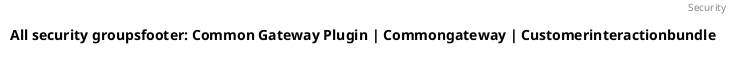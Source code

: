 @startuml
title: All security groupsfooter: Common Gateway Plugin | Commongateway | Customerinteractionbundle 
header: Security

@enduml
